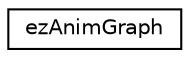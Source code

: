 digraph "Graphical Class Hierarchy"
{
 // LATEX_PDF_SIZE
  edge [fontname="Helvetica",fontsize="10",labelfontname="Helvetica",labelfontsize="10"];
  node [fontname="Helvetica",fontsize="10",shape=record];
  rankdir="LR";
  Node0 [label="ezAnimGraph",height=0.2,width=0.4,color="black", fillcolor="white", style="filled",URL="$d5/d0d/classez_anim_graph.htm",tooltip=" "];
}
